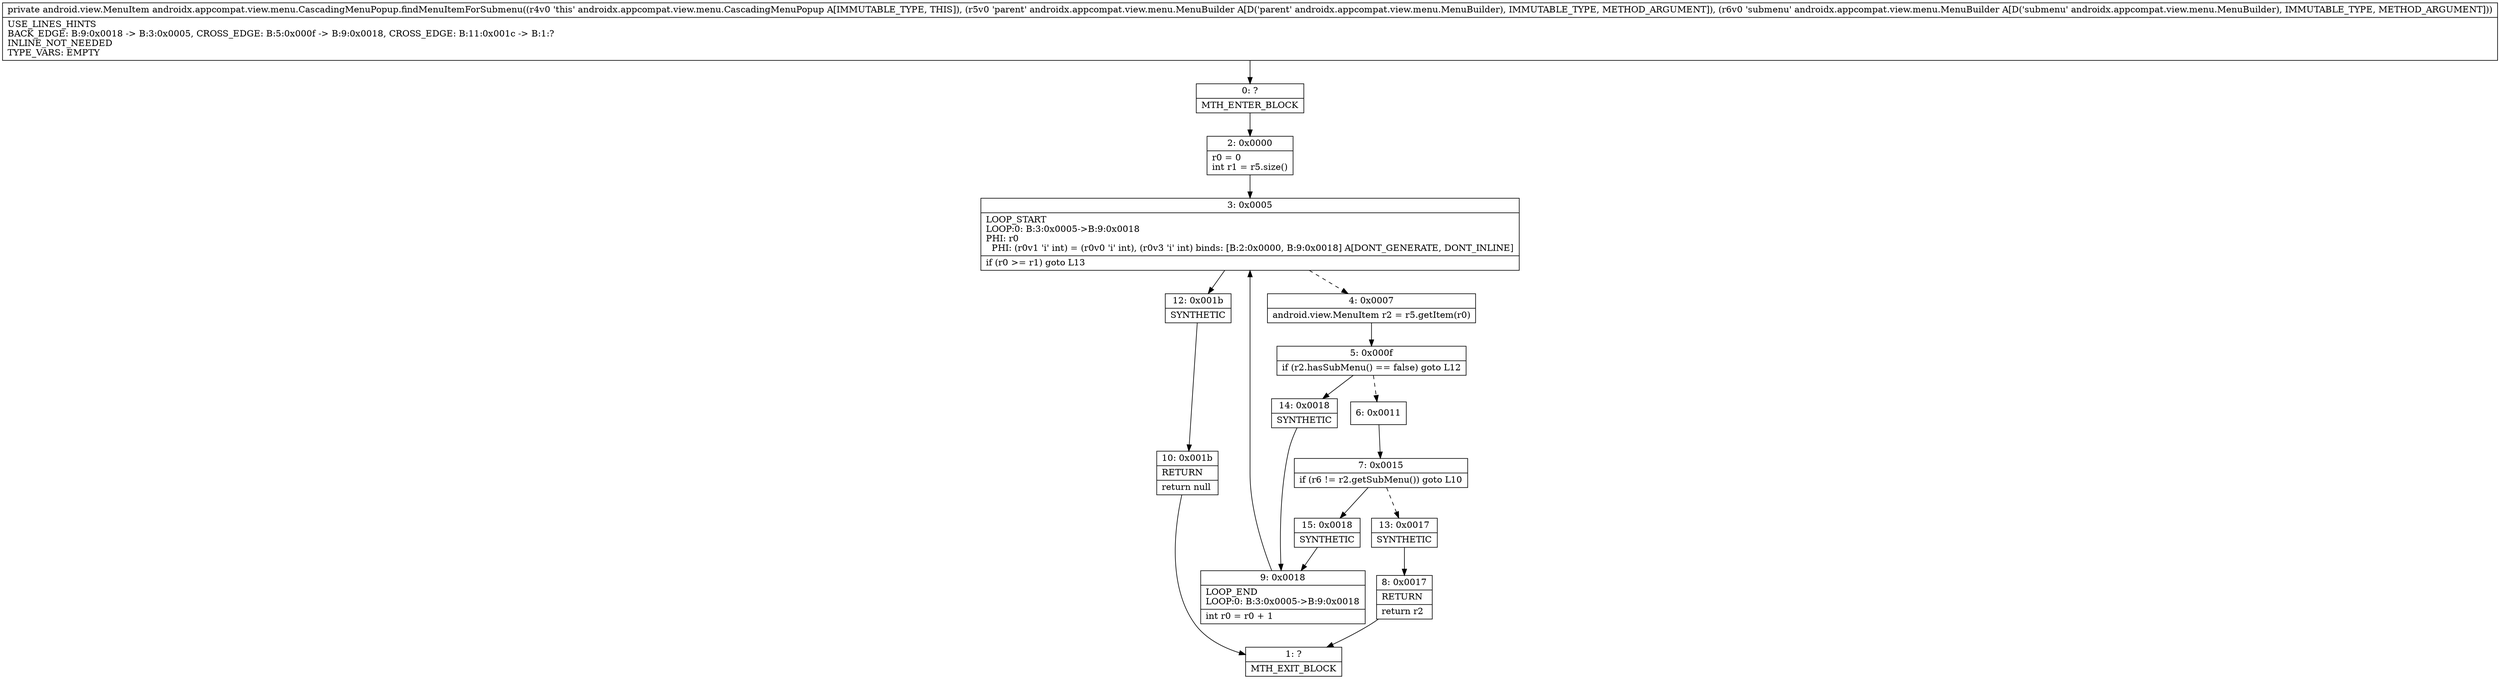 digraph "CFG forandroidx.appcompat.view.menu.CascadingMenuPopup.findMenuItemForSubmenu(Landroidx\/appcompat\/view\/menu\/MenuBuilder;Landroidx\/appcompat\/view\/menu\/MenuBuilder;)Landroid\/view\/MenuItem;" {
Node_0 [shape=record,label="{0\:\ ?|MTH_ENTER_BLOCK\l}"];
Node_2 [shape=record,label="{2\:\ 0x0000|r0 = 0\lint r1 = r5.size()\l}"];
Node_3 [shape=record,label="{3\:\ 0x0005|LOOP_START\lLOOP:0: B:3:0x0005\-\>B:9:0x0018\lPHI: r0 \l  PHI: (r0v1 'i' int) = (r0v0 'i' int), (r0v3 'i' int) binds: [B:2:0x0000, B:9:0x0018] A[DONT_GENERATE, DONT_INLINE]\l|if (r0 \>= r1) goto L13\l}"];
Node_4 [shape=record,label="{4\:\ 0x0007|android.view.MenuItem r2 = r5.getItem(r0)\l}"];
Node_5 [shape=record,label="{5\:\ 0x000f|if (r2.hasSubMenu() == false) goto L12\l}"];
Node_6 [shape=record,label="{6\:\ 0x0011}"];
Node_7 [shape=record,label="{7\:\ 0x0015|if (r6 != r2.getSubMenu()) goto L10\l}"];
Node_13 [shape=record,label="{13\:\ 0x0017|SYNTHETIC\l}"];
Node_8 [shape=record,label="{8\:\ 0x0017|RETURN\l|return r2\l}"];
Node_1 [shape=record,label="{1\:\ ?|MTH_EXIT_BLOCK\l}"];
Node_15 [shape=record,label="{15\:\ 0x0018|SYNTHETIC\l}"];
Node_9 [shape=record,label="{9\:\ 0x0018|LOOP_END\lLOOP:0: B:3:0x0005\-\>B:9:0x0018\l|int r0 = r0 + 1\l}"];
Node_14 [shape=record,label="{14\:\ 0x0018|SYNTHETIC\l}"];
Node_12 [shape=record,label="{12\:\ 0x001b|SYNTHETIC\l}"];
Node_10 [shape=record,label="{10\:\ 0x001b|RETURN\l|return null\l}"];
MethodNode[shape=record,label="{private android.view.MenuItem androidx.appcompat.view.menu.CascadingMenuPopup.findMenuItemForSubmenu((r4v0 'this' androidx.appcompat.view.menu.CascadingMenuPopup A[IMMUTABLE_TYPE, THIS]), (r5v0 'parent' androidx.appcompat.view.menu.MenuBuilder A[D('parent' androidx.appcompat.view.menu.MenuBuilder), IMMUTABLE_TYPE, METHOD_ARGUMENT]), (r6v0 'submenu' androidx.appcompat.view.menu.MenuBuilder A[D('submenu' androidx.appcompat.view.menu.MenuBuilder), IMMUTABLE_TYPE, METHOD_ARGUMENT]))  | USE_LINES_HINTS\lBACK_EDGE: B:9:0x0018 \-\> B:3:0x0005, CROSS_EDGE: B:5:0x000f \-\> B:9:0x0018, CROSS_EDGE: B:11:0x001c \-\> B:1:?\lINLINE_NOT_NEEDED\lTYPE_VARS: EMPTY\l}"];
MethodNode -> Node_0;Node_0 -> Node_2;
Node_2 -> Node_3;
Node_3 -> Node_4[style=dashed];
Node_3 -> Node_12;
Node_4 -> Node_5;
Node_5 -> Node_6[style=dashed];
Node_5 -> Node_14;
Node_6 -> Node_7;
Node_7 -> Node_13[style=dashed];
Node_7 -> Node_15;
Node_13 -> Node_8;
Node_8 -> Node_1;
Node_15 -> Node_9;
Node_9 -> Node_3;
Node_14 -> Node_9;
Node_12 -> Node_10;
Node_10 -> Node_1;
}

